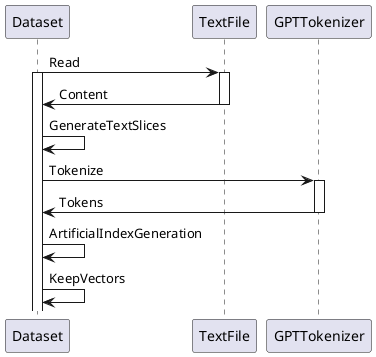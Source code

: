 @startuml
Dataset -> TextFile: Read
activate Dataset
activate TextFile
TextFile -> Dataset: Content
deactivate TextFile
Dataset -> Dataset: GenerateTextSlices
Dataset -> GPTTokenizer: Tokenize
activate GPTTokenizer
GPTTokenizer -> Dataset: Tokens
deactivate GPTTokenizer
Dataset -> Dataset: ArtificialIndexGeneration
Dataset -> Dataset: KeepVectors
@enduml